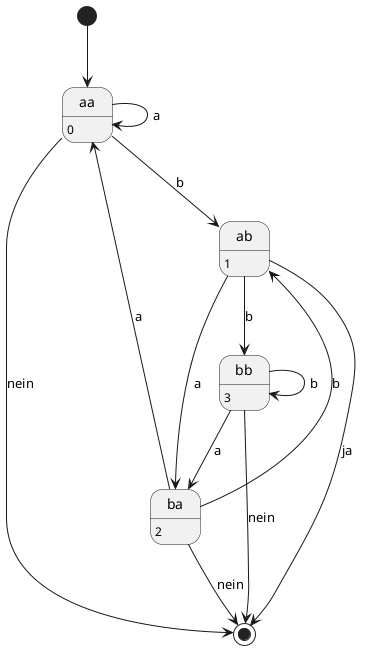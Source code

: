 @startuml
'scale 350 width
[*] --> AA

state "aa" as AA
state "ab" as AB
state "ba" as BA
state "bb" as BB

AA : 0
AB : 1
BA : 2
BB : 3

AA --> AA : a
AA --> AB : b
AA --> [*] : nein

AB --> BA : a
AB --> BB : b
AB --> [*] : ja

BA --> AA : a
BA --> AB : b
BA --> [*] : nein

BB --> BA : a
BB --> BB : b
BB --> [*] : nein

@enduml
